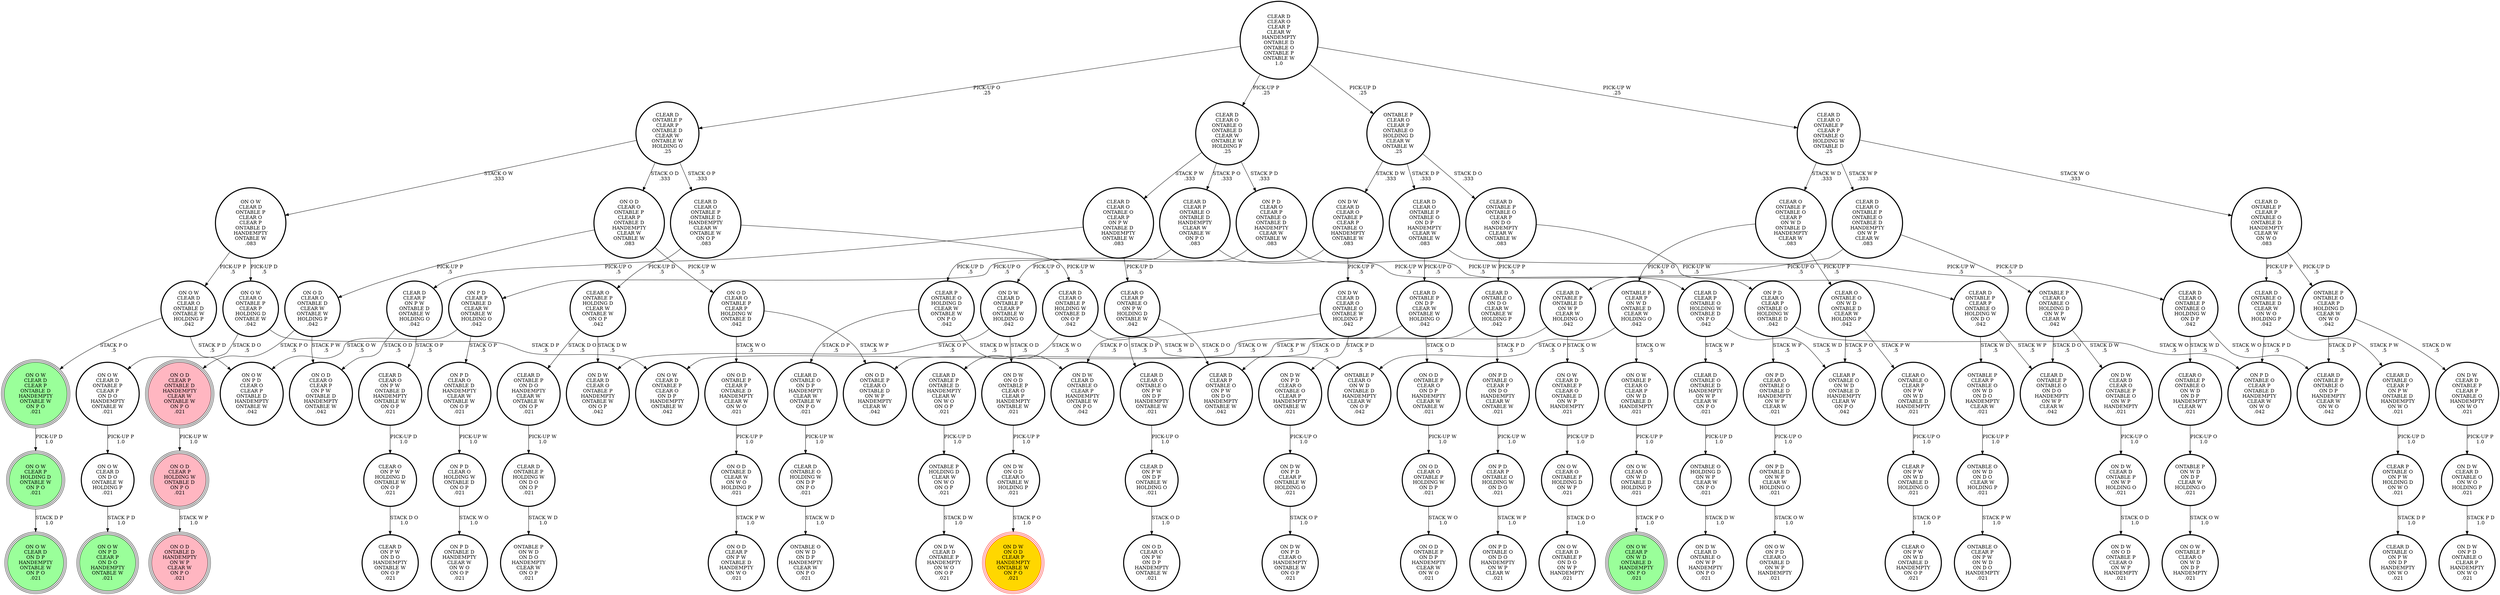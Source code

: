 digraph {
"CLEAR D\nCLEAR O\nONTABLE P\nHOLDING W\nONTABLE D\nON O P\n.042\n" -> "CLEAR D\nONTABLE P\nONTABLE D\nHANDEMPTY\nCLEAR W\nON W O\nON O P\n.021\n"[label="STACK W O\n.5\n"];
"CLEAR D\nCLEAR O\nONTABLE P\nHOLDING W\nONTABLE D\nON O P\n.042\n" -> "ONTABLE P\nCLEAR O\nON W D\nONTABLE D\nHANDEMPTY\nCLEAR W\nON O P\n.042\n"[label="STACK W D\n.5\n"];
"ON P D\nCLEAR P\nONTABLE D\nCLEAR W\nONTABLE W\nHOLDING O\n.042\n" -> "ON O W\nON P D\nCLEAR O\nCLEAR P\nONTABLE D\nHANDEMPTY\nONTABLE W\n.042\n"[label="STACK O W\n.5\n"];
"ON P D\nCLEAR P\nONTABLE D\nCLEAR W\nONTABLE W\nHOLDING O\n.042\n" -> "ON P D\nCLEAR O\nONTABLE D\nHANDEMPTY\nCLEAR W\nONTABLE W\nON O P\n.021\n"[label="STACK O P\n.5\n"];
"ON O W\nCLEAR P\nHOLDING D\nONTABLE W\nON P O\n.021\n" -> "ON O W\nCLEAR D\nON D P\nHANDEMPTY\nONTABLE W\nON P O\n.021\n"[label="STACK D P\n1.0\n"];
"CLEAR P\nONTABLE O\nON P W\nHOLDING D\nON W O\n.021\n" -> "CLEAR D\nONTABLE O\nON P W\nON D P\nHANDEMPTY\nON W O\n.021\n"[label="STACK D P\n1.0\n"];
"CLEAR D\nCLEAR O\nONTABLE O\nCLEAR P\nON P W\nONTABLE D\nHANDEMPTY\nONTABLE W\n.083\n" -> "CLEAR O\nCLEAR P\nONTABLE O\nON P W\nHOLDING D\nONTABLE W\n.042\n"[label="PICK-UP D\n.5\n"];
"CLEAR D\nCLEAR O\nONTABLE O\nCLEAR P\nON P W\nONTABLE D\nHANDEMPTY\nONTABLE W\n.083\n" -> "CLEAR D\nCLEAR P\nON P W\nONTABLE D\nONTABLE W\nHOLDING O\n.042\n"[label="PICK-UP O\n.5\n"];
"ON D W\nCLEAR D\nONTABLE P\nCLEAR P\nONTABLE O\nHANDEMPTY\nON W O\n.021\n" -> "ON D W\nCLEAR D\nONTABLE O\nON W O\nHOLDING P\n.021\n"[label="PICK-UP P\n1.0\n"];
"ON P D\nONTABLE D\nON W P\nCLEAR W\nHOLDING O\n.021\n" -> "ON O W\nON P D\nCLEAR O\nONTABLE D\nON W P\nHANDEMPTY\n.021\n"[label="STACK O W\n1.0\n"];
"CLEAR P\nON P W\nON W D\nONTABLE D\nHOLDING O\n.021\n" -> "CLEAR O\nON P W\nON W D\nONTABLE D\nHANDEMPTY\nON O P\n.021\n"[label="STACK O P\n1.0\n"];
"CLEAR O\nON P W\nHOLDING D\nONTABLE W\nON O P\n.021\n" -> "CLEAR D\nON P W\nON D O\nHANDEMPTY\nONTABLE W\nON O P\n.021\n"[label="STACK D O\n1.0\n"];
"ON P D\nCLEAR O\nCLEAR P\nONTABLE O\nONTABLE D\nHANDEMPTY\nCLEAR W\nONTABLE W\n.083\n" -> "ON P D\nCLEAR O\nCLEAR P\nONTABLE O\nHOLDING W\nONTABLE D\n.042\n"[label="PICK-UP W\n.5\n"];
"ON P D\nCLEAR O\nCLEAR P\nONTABLE O\nONTABLE D\nHANDEMPTY\nCLEAR W\nONTABLE W\n.083\n" -> "ON P D\nCLEAR P\nONTABLE D\nCLEAR W\nONTABLE W\nHOLDING O\n.042\n"[label="PICK-UP O\n.5\n"];
"CLEAR D\nONTABLE P\nONTABLE O\nCLEAR P\nON D O\nHANDEMPTY\nCLEAR W\nONTABLE W\n.083\n" -> "CLEAR D\nONTABLE P\nCLEAR P\nONTABLE O\nHOLDING W\nON D O\n.042\n"[label="PICK-UP W\n.5\n"];
"CLEAR D\nONTABLE P\nONTABLE O\nCLEAR P\nON D O\nHANDEMPTY\nCLEAR W\nONTABLE W\n.083\n" -> "CLEAR D\nONTABLE O\nON D O\nCLEAR W\nONTABLE W\nHOLDING P\n.042\n"[label="PICK-UP P\n.5\n"];
"ON P D\nCLEAR O\nONTABLE O\nONTABLE D\nHANDEMPTY\nON W P\nCLEAR W\n.021\n" -> "ON P D\nONTABLE D\nON W P\nCLEAR W\nHOLDING O\n.021\n"[label="PICK-UP O\n1.0\n"];
"CLEAR D\nONTABLE P\nONTABLE D\nON W P\nCLEAR W\nHOLDING O\n.042\n" -> "ON O D\nONTABLE P\nCLEAR O\nONTABLE D\nON W P\nHANDEMPTY\nCLEAR W\n.042\n"[label="STACK O D\n.5\n"];
"CLEAR D\nONTABLE P\nONTABLE D\nON W P\nCLEAR W\nHOLDING O\n.042\n" -> "ON O W\nCLEAR D\nONTABLE P\nCLEAR O\nONTABLE D\nON W P\nHANDEMPTY\n.021\n"[label="STACK O W\n.5\n"];
"ONTABLE P\nON W D\nON D P\nCLEAR W\nHOLDING O\n.021\n" -> "ON O W\nONTABLE P\nCLEAR O\nON W D\nON D P\nHANDEMPTY\n.021\n"[label="STACK O W\n1.0\n"];
"CLEAR D\nONTABLE P\nON D P\nCLEAR W\nONTABLE W\nHOLDING O\n.042\n" -> "ON O W\nCLEAR D\nONTABLE P\nCLEAR O\nON D P\nHANDEMPTY\nONTABLE W\n.042\n"[label="STACK O W\n.5\n"];
"CLEAR D\nONTABLE P\nON D P\nCLEAR W\nONTABLE W\nHOLDING O\n.042\n" -> "ON O D\nONTABLE P\nCLEAR O\nON D P\nHANDEMPTY\nCLEAR W\nONTABLE W\n.021\n"[label="STACK O D\n.5\n"];
"CLEAR D\nONTABLE P\nCLEAR P\nONTABLE D\nCLEAR W\nONTABLE W\nHOLDING O\n.25\n" -> "ON O D\nCLEAR O\nONTABLE P\nCLEAR P\nONTABLE D\nHANDEMPTY\nCLEAR W\nONTABLE W\n.083\n"[label="STACK O D\n.333\n"];
"CLEAR D\nONTABLE P\nCLEAR P\nONTABLE D\nCLEAR W\nONTABLE W\nHOLDING O\n.25\n" -> "CLEAR D\nCLEAR O\nONTABLE P\nONTABLE D\nHANDEMPTY\nCLEAR W\nONTABLE W\nON O P\n.083\n"[label="STACK O P\n.333\n"];
"CLEAR D\nONTABLE P\nCLEAR P\nONTABLE D\nCLEAR W\nONTABLE W\nHOLDING O\n.25\n" -> "ON O W\nCLEAR D\nONTABLE P\nCLEAR O\nCLEAR P\nONTABLE D\nHANDEMPTY\nONTABLE W\n.083\n"[label="STACK O W\n.333\n"];
"ON D W\nON O D\nCLEAR O\nONTABLE W\nHOLDING P\n.021\n" -> "ON D W\nON O D\nCLEAR P\nHANDEMPTY\nONTABLE W\nON P O\n.021\n"[label="STACK P O\n1.0\n"];
"ON P D\nONTABLE O\nCLEAR P\nON D O\nHANDEMPTY\nCLEAR W\nONTABLE W\n.021\n" -> "ON P D\nCLEAR P\nONTABLE O\nHOLDING W\nON D O\n.021\n"[label="PICK-UP W\n1.0\n"];
"CLEAR D\nONTABLE O\nONTABLE D\nCLEAR W\nON W O\nHOLDING P\n.042\n" -> "ON P D\nONTABLE O\nCLEAR P\nONTABLE D\nHANDEMPTY\nCLEAR W\nON W O\n.042\n"[label="STACK P D\n.5\n"];
"CLEAR D\nONTABLE O\nONTABLE D\nCLEAR W\nON W O\nHOLDING P\n.042\n" -> "CLEAR D\nONTABLE O\nCLEAR P\nON P W\nONTABLE D\nHANDEMPTY\nON W O\n.021\n"[label="STACK P W\n.5\n"];
"CLEAR D\nONTABLE P\nON D O\nHANDEMPTY\nCLEAR W\nONTABLE W\nON O P\n.021\n" -> "CLEAR D\nONTABLE P\nHOLDING W\nON D O\nON O P\n.021\n"[label="PICK-UP W\n1.0\n"];
"CLEAR D\nONTABLE O\nHOLDING W\nON D P\nON P O\n.021\n" -> "ONTABLE O\nON W D\nON D P\nHANDEMPTY\nCLEAR W\nON P O\n.021\n"[label="STACK W D\n1.0\n"];
"ON O D\nCLEAR O\nONTABLE P\nCLEAR P\nONTABLE D\nHANDEMPTY\nCLEAR W\nONTABLE W\n.083\n" -> "ON O D\nCLEAR O\nONTABLE P\nCLEAR P\nHOLDING W\nONTABLE D\n.042\n"[label="PICK-UP W\n.5\n"];
"ON O D\nCLEAR O\nONTABLE P\nCLEAR P\nONTABLE D\nHANDEMPTY\nCLEAR W\nONTABLE W\n.083\n" -> "ON O D\nCLEAR O\nONTABLE D\nCLEAR W\nONTABLE W\nHOLDING P\n.042\n"[label="PICK-UP P\n.5\n"];
"ON O D\nCLEAR O\nONTABLE P\nHOLDING W\nON D P\n.021\n" -> "ON O D\nONTABLE P\nON D P\nHANDEMPTY\nCLEAR W\nON W O\n.021\n"[label="STACK W O\n1.0\n"];
"CLEAR O\nONTABLE P\nHOLDING D\nCLEAR W\nONTABLE W\nON O P\n.042\n" -> "CLEAR D\nONTABLE P\nON D O\nHANDEMPTY\nCLEAR W\nONTABLE W\nON O P\n.021\n"[label="STACK D O\n.5\n"];
"CLEAR O\nONTABLE P\nHOLDING D\nCLEAR W\nONTABLE W\nON O P\n.042\n" -> "ON D W\nCLEAR D\nCLEAR O\nONTABLE P\nHANDEMPTY\nONTABLE W\nON O P\n.042\n"[label="STACK D W\n.5\n"];
"CLEAR D\nONTABLE P\nCLEAR P\nONTABLE O\nONTABLE D\nHANDEMPTY\nCLEAR W\nON W O\n.083\n" -> "CLEAR D\nONTABLE O\nONTABLE D\nCLEAR W\nON W O\nHOLDING P\n.042\n"[label="PICK-UP P\n.5\n"];
"CLEAR D\nONTABLE P\nCLEAR P\nONTABLE O\nONTABLE D\nHANDEMPTY\nCLEAR W\nON W O\n.083\n" -> "ONTABLE P\nONTABLE O\nCLEAR P\nHOLDING D\nCLEAR W\nON W O\n.042\n"[label="PICK-UP D\n.5\n"];
"CLEAR D\nCLEAR O\nONTABLE P\nONTABLE O\nONTABLE D\nHANDEMPTY\nON W P\nCLEAR W\n.083\n" -> "CLEAR D\nONTABLE P\nONTABLE D\nON W P\nCLEAR W\nHOLDING O\n.042\n"[label="PICK-UP O\n.5\n"];
"CLEAR D\nCLEAR O\nONTABLE P\nONTABLE O\nONTABLE D\nHANDEMPTY\nON W P\nCLEAR W\n.083\n" -> "ONTABLE P\nCLEAR O\nONTABLE O\nHOLDING D\nON W P\nCLEAR W\n.042\n"[label="PICK-UP D\n.5\n"];
"CLEAR D\nCLEAR O\nONTABLE O\nONTABLE D\nCLEAR W\nONTABLE W\nHOLDING P\n.25\n" -> "CLEAR D\nCLEAR P\nONTABLE O\nONTABLE D\nHANDEMPTY\nCLEAR W\nONTABLE W\nON P O\n.083\n"[label="STACK P O\n.333\n"];
"CLEAR D\nCLEAR O\nONTABLE O\nONTABLE D\nCLEAR W\nONTABLE W\nHOLDING P\n.25\n" -> "CLEAR D\nCLEAR O\nONTABLE O\nCLEAR P\nON P W\nONTABLE D\nHANDEMPTY\nONTABLE W\n.083\n"[label="STACK P W\n.333\n"];
"CLEAR D\nCLEAR O\nONTABLE O\nONTABLE D\nCLEAR W\nONTABLE W\nHOLDING P\n.25\n" -> "ON P D\nCLEAR O\nCLEAR P\nONTABLE O\nONTABLE D\nHANDEMPTY\nCLEAR W\nONTABLE W\n.083\n"[label="STACK P D\n.333\n"];
"CLEAR D\nONTABLE P\nCLEAR P\nONTABLE O\nHOLDING W\nON D O\n.042\n" -> "ONTABLE P\nCLEAR P\nONTABLE O\nON W D\nON D O\nHANDEMPTY\nCLEAR W\n.021\n"[label="STACK W D\n.5\n"];
"CLEAR D\nONTABLE P\nCLEAR P\nONTABLE O\nHOLDING W\nON D O\n.042\n" -> "CLEAR D\nONTABLE P\nONTABLE O\nON D O\nHANDEMPTY\nON W P\nCLEAR W\n.042\n"[label="STACK W P\n.5\n"];
"ON D W\nCLEAR D\nCLEAR O\nONTABLE P\nONTABLE O\nON W P\nHANDEMPTY\n.021\n" -> "ON D W\nCLEAR D\nONTABLE P\nON W P\nHOLDING O\n.021\n"[label="PICK-UP O\n1.0\n"];
"ON P D\nCLEAR P\nONTABLE O\nHOLDING W\nON D O\n.021\n" -> "ON P D\nONTABLE O\nON D O\nHANDEMPTY\nON W P\nCLEAR W\n.021\n"[label="STACK W P\n1.0\n"];
"ON D W\nCLEAR D\nONTABLE P\nCLEAR P\nONTABLE W\nHOLDING O\n.042\n" -> "ON D W\nON O D\nONTABLE P\nCLEAR O\nCLEAR P\nHANDEMPTY\nONTABLE W\n.021\n"[label="STACK O D\n.5\n"];
"ON D W\nCLEAR D\nONTABLE P\nCLEAR P\nONTABLE W\nHOLDING O\n.042\n" -> "ON D W\nCLEAR D\nCLEAR O\nONTABLE P\nHANDEMPTY\nONTABLE W\nON O P\n.042\n"[label="STACK O P\n.5\n"];
"ON O D\nONTABLE P\nCLEAR O\nON D P\nHANDEMPTY\nCLEAR W\nONTABLE W\n.021\n" -> "ON O D\nCLEAR O\nONTABLE P\nHOLDING W\nON D P\n.021\n"[label="PICK-UP W\n1.0\n"];
"ONTABLE P\nHOLDING D\nCLEAR W\nON W O\nON O P\n.021\n" -> "ON D W\nCLEAR D\nONTABLE P\nHANDEMPTY\nON W O\nON O P\n.021\n"[label="STACK D W\n1.0\n"];
"ON D W\nCLEAR D\nCLEAR O\nONTABLE P\nCLEAR P\nONTABLE O\nHANDEMPTY\nONTABLE W\n.083\n" -> "ON D W\nCLEAR D\nONTABLE P\nCLEAR P\nONTABLE W\nHOLDING O\n.042\n"[label="PICK-UP O\n.5\n"];
"ON D W\nCLEAR D\nCLEAR O\nONTABLE P\nCLEAR P\nONTABLE O\nHANDEMPTY\nONTABLE W\n.083\n" -> "ON D W\nCLEAR D\nCLEAR O\nONTABLE O\nONTABLE W\nHOLDING P\n.042\n"[label="PICK-UP P\n.5\n"];
"CLEAR D\nONTABLE O\nCLEAR P\nON P W\nONTABLE D\nHANDEMPTY\nON W O\n.021\n" -> "CLEAR P\nONTABLE O\nON P W\nHOLDING D\nON W O\n.021\n"[label="PICK-UP D\n1.0\n"];
"ON O D\nONTABLE D\nCLEAR W\nON W O\nHOLDING P\n.021\n" -> "ON O D\nCLEAR P\nON P W\nONTABLE D\nHANDEMPTY\nON W O\n.021\n"[label="STACK P W\n1.0\n"];
"ON O W\nCLEAR O\nONTABLE P\nHOLDING D\nON W P\n.021\n" -> "ON O W\nCLEAR D\nONTABLE P\nON D O\nON W P\nHANDEMPTY\n.021\n"[label="STACK D O\n1.0\n"];
"CLEAR D\nONTABLE O\nON D O\nCLEAR W\nONTABLE W\nHOLDING P\n.042\n" -> "ON P D\nONTABLE O\nCLEAR P\nON D O\nHANDEMPTY\nCLEAR W\nONTABLE W\n.021\n"[label="STACK P D\n.5\n"];
"CLEAR D\nONTABLE O\nON D O\nCLEAR W\nONTABLE W\nHOLDING P\n.042\n" -> "CLEAR D\nCLEAR P\nONTABLE O\nON P W\nON D O\nHANDEMPTY\nONTABLE W\n.042\n"[label="STACK P W\n.5\n"];
"ON O D\nCLEAR O\nONTABLE P\nCLEAR P\nHOLDING W\nONTABLE D\n.042\n" -> "ON O D\nONTABLE P\nCLEAR O\nONTABLE D\nON W P\nHANDEMPTY\nCLEAR W\n.042\n"[label="STACK W P\n.5\n"];
"ON O D\nCLEAR O\nONTABLE P\nCLEAR P\nHOLDING W\nONTABLE D\n.042\n" -> "ON O D\nONTABLE P\nCLEAR P\nONTABLE D\nHANDEMPTY\nCLEAR W\nON W O\n.021\n"[label="STACK W O\n.5\n"];
"CLEAR P\nONTABLE O\nHOLDING D\nCLEAR W\nONTABLE W\nON P O\n.042\n" -> "CLEAR D\nONTABLE O\nON D P\nHANDEMPTY\nCLEAR W\nONTABLE W\nON P O\n.021\n"[label="STACK D P\n.5\n"];
"CLEAR P\nONTABLE O\nHOLDING D\nCLEAR W\nONTABLE W\nON P O\n.042\n" -> "ON D W\nCLEAR D\nONTABLE O\nCLEAR P\nHANDEMPTY\nONTABLE W\nON P O\n.042\n"[label="STACK D W\n.5\n"];
"ON D W\nON P D\nCLEAR O\nONTABLE O\nCLEAR P\nHANDEMPTY\nONTABLE W\n.021\n" -> "ON D W\nON P D\nCLEAR P\nONTABLE W\nHOLDING O\n.021\n"[label="PICK-UP O\n1.0\n"];
"ON O W\nCLEAR D\nONTABLE P\nCLEAR O\nONTABLE D\nON W P\nHANDEMPTY\n.021\n" -> "ON O W\nCLEAR O\nONTABLE P\nHOLDING D\nON W P\n.021\n"[label="PICK-UP D\n1.0\n"];
"ON O D\nONTABLE P\nCLEAR P\nONTABLE D\nHANDEMPTY\nCLEAR W\nON W O\n.021\n" -> "ON O D\nONTABLE D\nCLEAR W\nON W O\nHOLDING P\n.021\n"[label="PICK-UP P\n1.0\n"];
"ONTABLE P\nCLEAR O\nCLEAR P\nONTABLE O\nHOLDING D\nCLEAR W\nONTABLE W\n.25\n" -> "ON D W\nCLEAR D\nCLEAR O\nONTABLE P\nCLEAR P\nONTABLE O\nHANDEMPTY\nONTABLE W\n.083\n"[label="STACK D W\n.333\n"];
"ONTABLE P\nCLEAR O\nCLEAR P\nONTABLE O\nHOLDING D\nCLEAR W\nONTABLE W\n.25\n" -> "CLEAR D\nONTABLE P\nONTABLE O\nCLEAR P\nON D O\nHANDEMPTY\nCLEAR W\nONTABLE W\n.083\n"[label="STACK D O\n.333\n"];
"ONTABLE P\nCLEAR O\nCLEAR P\nONTABLE O\nHOLDING D\nCLEAR W\nONTABLE W\n.25\n" -> "CLEAR D\nCLEAR O\nONTABLE P\nONTABLE O\nON D P\nHANDEMPTY\nCLEAR W\nONTABLE W\n.083\n"[label="STACK D P\n.333\n"];
"ON O W\nCLEAR D\nCLEAR P\nONTABLE D\nHANDEMPTY\nONTABLE W\nON P O\n.021\n" -> "ON O W\nCLEAR P\nHOLDING D\nONTABLE W\nON P O\n.021\n"[label="PICK-UP D\n1.0\n"];
"ONTABLE P\nONTABLE O\nCLEAR P\nHOLDING D\nCLEAR W\nON W O\n.042\n" -> "CLEAR D\nONTABLE P\nONTABLE O\nON D P\nHANDEMPTY\nCLEAR W\nON W O\n.042\n"[label="STACK D P\n.5\n"];
"ONTABLE P\nONTABLE O\nCLEAR P\nHOLDING D\nCLEAR W\nON W O\n.042\n" -> "ON D W\nCLEAR D\nONTABLE P\nCLEAR P\nONTABLE O\nHANDEMPTY\nON W O\n.021\n"[label="STACK D W\n.5\n"];
"ON O W\nCLEAR D\nON D O\nONTABLE W\nHOLDING P\n.021\n" -> "ON O W\nON P D\nCLEAR P\nON D O\nHANDEMPTY\nONTABLE W\n.021\n"[label="STACK P D\n1.0\n"];
"CLEAR D\nON P W\nON D P\nONTABLE W\nHOLDING O\n.021\n" -> "ON O D\nCLEAR O\nON P W\nON D P\nHANDEMPTY\nONTABLE W\n.021\n"[label="STACK O D\n1.0\n"];
"ON O W\nCLEAR O\nONTABLE P\nCLEAR P\nHOLDING D\nONTABLE W\n.042\n" -> "ON O W\nCLEAR D\nONTABLE P\nCLEAR O\nON D P\nHANDEMPTY\nONTABLE W\n.042\n"[label="STACK D P\n.5\n"];
"ON O W\nCLEAR O\nONTABLE P\nCLEAR P\nHOLDING D\nONTABLE W\n.042\n" -> "ON O W\nCLEAR D\nONTABLE P\nCLEAR P\nON D O\nHANDEMPTY\nONTABLE W\n.021\n"[label="STACK D O\n.5\n"];
"CLEAR O\nONTABLE P\nONTABLE O\nCLEAR P\nON W D\nONTABLE D\nHANDEMPTY\nCLEAR W\n.083\n" -> "ONTABLE P\nCLEAR P\nON W D\nONTABLE D\nCLEAR W\nHOLDING O\n.042\n"[label="PICK-UP O\n.5\n"];
"CLEAR O\nONTABLE P\nONTABLE O\nCLEAR P\nON W D\nONTABLE D\nHANDEMPTY\nCLEAR W\n.083\n" -> "CLEAR O\nONTABLE O\nON W D\nONTABLE D\nCLEAR W\nHOLDING P\n.042\n"[label="PICK-UP P\n.5\n"];
"ON D W\nON P D\nCLEAR P\nONTABLE W\nHOLDING O\n.021\n" -> "ON D W\nON P D\nCLEAR O\nHANDEMPTY\nONTABLE W\nON O P\n.021\n"[label="STACK O P\n1.0\n"];
"ON O W\nONTABLE P\nCLEAR O\nCLEAR P\nON W D\nONTABLE D\nHANDEMPTY\n.021\n" -> "ON O W\nCLEAR O\nON W D\nONTABLE D\nHOLDING P\n.021\n"[label="PICK-UP P\n1.0\n"];
"ON D W\nON O D\nONTABLE P\nCLEAR O\nCLEAR P\nHANDEMPTY\nONTABLE W\n.021\n" -> "ON D W\nON O D\nCLEAR O\nONTABLE W\nHOLDING P\n.021\n"[label="PICK-UP P\n1.0\n"];
"CLEAR D\nCLEAR O\nONTABLE P\nCLEAR P\nONTABLE O\nHOLDING W\nONTABLE D\n.25\n" -> "CLEAR D\nONTABLE P\nCLEAR P\nONTABLE O\nONTABLE D\nHANDEMPTY\nCLEAR W\nON W O\n.083\n"[label="STACK W O\n.333\n"];
"CLEAR D\nCLEAR O\nONTABLE P\nCLEAR P\nONTABLE O\nHOLDING W\nONTABLE D\n.25\n" -> "CLEAR O\nONTABLE P\nONTABLE O\nCLEAR P\nON W D\nONTABLE D\nHANDEMPTY\nCLEAR W\n.083\n"[label="STACK W D\n.333\n"];
"CLEAR D\nCLEAR O\nONTABLE P\nCLEAR P\nONTABLE O\nHOLDING W\nONTABLE D\n.25\n" -> "CLEAR D\nCLEAR O\nONTABLE P\nONTABLE O\nONTABLE D\nHANDEMPTY\nON W P\nCLEAR W\n.083\n"[label="STACK W P\n.333\n"];
"ON O D\nCLEAR O\nONTABLE D\nCLEAR W\nONTABLE W\nHOLDING P\n.042\n" -> "ON O D\nCLEAR P\nONTABLE D\nHANDEMPTY\nCLEAR W\nONTABLE W\nON P O\n.021\n"[label="STACK P O\n.5\n"];
"ON O D\nCLEAR O\nONTABLE D\nCLEAR W\nONTABLE W\nHOLDING P\n.042\n" -> "ON O D\nCLEAR O\nCLEAR P\nON P W\nONTABLE D\nHANDEMPTY\nONTABLE W\n.042\n"[label="STACK P W\n.5\n"];
"ONTABLE P\nCLEAR O\nONTABLE O\nHOLDING D\nON W P\nCLEAR W\n.042\n" -> "CLEAR D\nONTABLE P\nONTABLE O\nON D O\nHANDEMPTY\nON W P\nCLEAR W\n.042\n"[label="STACK D O\n.5\n"];
"ONTABLE P\nCLEAR O\nONTABLE O\nHOLDING D\nON W P\nCLEAR W\n.042\n" -> "ON D W\nCLEAR D\nCLEAR O\nONTABLE P\nONTABLE O\nON W P\nHANDEMPTY\n.021\n"[label="STACK D W\n.5\n"];
"ON O W\nCLEAR O\nON W D\nONTABLE D\nHOLDING P\n.021\n" -> "ON O W\nCLEAR P\nON W D\nONTABLE D\nHANDEMPTY\nON P O\n.021\n"[label="STACK P O\n1.0\n"];
"CLEAR O\nCLEAR P\nONTABLE O\nON P W\nHOLDING D\nONTABLE W\n.042\n" -> "CLEAR D\nCLEAR O\nONTABLE O\nON P W\nON D P\nHANDEMPTY\nONTABLE W\n.021\n"[label="STACK D P\n.5\n"];
"CLEAR O\nCLEAR P\nONTABLE O\nON P W\nHOLDING D\nONTABLE W\n.042\n" -> "CLEAR D\nCLEAR P\nONTABLE O\nON P W\nON D O\nHANDEMPTY\nONTABLE W\n.042\n"[label="STACK D O\n.5\n"];
"ON P D\nCLEAR O\nCLEAR P\nONTABLE O\nHOLDING W\nONTABLE D\n.042\n" -> "ON P D\nCLEAR O\nONTABLE O\nONTABLE D\nHANDEMPTY\nON W P\nCLEAR W\n.021\n"[label="STACK W P\n.5\n"];
"ON P D\nCLEAR O\nCLEAR P\nONTABLE O\nHOLDING W\nONTABLE D\n.042\n" -> "ON P D\nONTABLE O\nCLEAR P\nONTABLE D\nHANDEMPTY\nCLEAR W\nON W O\n.042\n"[label="STACK W O\n.5\n"];
"CLEAR D\nONTABLE P\nONTABLE D\nHANDEMPTY\nCLEAR W\nON W O\nON O P\n.021\n" -> "ONTABLE P\nHOLDING D\nCLEAR W\nON W O\nON O P\n.021\n"[label="PICK-UP D\n1.0\n"];
"CLEAR D\nCLEAR O\nCLEAR P\nCLEAR W\nHANDEMPTY\nONTABLE D\nONTABLE O\nONTABLE P\nONTABLE W\n1.0\n" -> "CLEAR D\nCLEAR O\nONTABLE P\nCLEAR P\nONTABLE O\nHOLDING W\nONTABLE D\n.25\n"[label="PICK-UP W\n.25\n"];
"CLEAR D\nCLEAR O\nCLEAR P\nCLEAR W\nHANDEMPTY\nONTABLE D\nONTABLE O\nONTABLE P\nONTABLE W\n1.0\n" -> "CLEAR D\nONTABLE P\nCLEAR P\nONTABLE D\nCLEAR W\nONTABLE W\nHOLDING O\n.25\n"[label="PICK-UP O\n.25\n"];
"CLEAR D\nCLEAR O\nCLEAR P\nCLEAR W\nHANDEMPTY\nONTABLE D\nONTABLE O\nONTABLE P\nONTABLE W\n1.0\n" -> "CLEAR D\nCLEAR O\nONTABLE O\nONTABLE D\nCLEAR W\nONTABLE W\nHOLDING P\n.25\n"[label="PICK-UP P\n.25\n"];
"CLEAR D\nCLEAR O\nCLEAR P\nCLEAR W\nHANDEMPTY\nONTABLE D\nONTABLE O\nONTABLE P\nONTABLE W\n1.0\n" -> "ONTABLE P\nCLEAR O\nCLEAR P\nONTABLE O\nHOLDING D\nCLEAR W\nONTABLE W\n.25\n"[label="PICK-UP D\n.25\n"];
"CLEAR D\nCLEAR O\nONTABLE P\nONTABLE D\nHANDEMPTY\nCLEAR W\nONTABLE W\nON O P\n.083\n" -> "CLEAR D\nCLEAR O\nONTABLE P\nHOLDING W\nONTABLE D\nON O P\n.042\n"[label="PICK-UP W\n.5\n"];
"CLEAR D\nCLEAR O\nONTABLE P\nONTABLE D\nHANDEMPTY\nCLEAR W\nONTABLE W\nON O P\n.083\n" -> "CLEAR O\nONTABLE P\nHOLDING D\nCLEAR W\nONTABLE W\nON O P\n.042\n"[label="PICK-UP D\n.5\n"];
"ONTABLE P\nCLEAR P\nON W D\nONTABLE D\nCLEAR W\nHOLDING O\n.042\n" -> "ON O W\nONTABLE P\nCLEAR O\nCLEAR P\nON W D\nONTABLE D\nHANDEMPTY\n.021\n"[label="STACK O W\n.5\n"];
"ONTABLE P\nCLEAR P\nON W D\nONTABLE D\nCLEAR W\nHOLDING O\n.042\n" -> "ONTABLE P\nCLEAR O\nON W D\nONTABLE D\nHANDEMPTY\nCLEAR W\nON O P\n.042\n"[label="STACK O P\n.5\n"];
"ON P D\nCLEAR O\nHOLDING W\nONTABLE D\nON O P\n.021\n" -> "ON P D\nONTABLE D\nHANDEMPTY\nCLEAR W\nON W O\nON O P\n.021\n"[label="STACK W O\n1.0\n"];
"ONTABLE O\nON W D\nON D O\nCLEAR W\nHOLDING P\n.021\n" -> "ONTABLE O\nCLEAR P\nON P W\nON W D\nON D O\nHANDEMPTY\n.021\n"[label="STACK P W\n1.0\n"];
"CLEAR D\nCLEAR O\nONTABLE O\nON P W\nON D P\nHANDEMPTY\nONTABLE W\n.021\n" -> "CLEAR D\nON P W\nON D P\nONTABLE W\nHOLDING O\n.021\n"[label="PICK-UP O\n1.0\n"];
"ON O W\nCLEAR D\nONTABLE P\nCLEAR P\nON D O\nHANDEMPTY\nONTABLE W\n.021\n" -> "ON O W\nCLEAR D\nON D O\nONTABLE W\nHOLDING P\n.021\n"[label="PICK-UP P\n1.0\n"];
"CLEAR O\nONTABLE P\nONTABLE O\nON W D\nON D P\nHANDEMPTY\nCLEAR W\n.021\n" -> "ONTABLE P\nON W D\nON D P\nCLEAR W\nHOLDING O\n.021\n"[label="PICK-UP O\n1.0\n"];
"CLEAR O\nONTABLE O\nCLEAR P\nON P W\nON W D\nONTABLE D\nHANDEMPTY\n.021\n" -> "CLEAR P\nON P W\nON W D\nONTABLE D\nHOLDING O\n.021\n"[label="PICK-UP O\n1.0\n"];
"ON O W\nCLEAR D\nONTABLE P\nCLEAR O\nCLEAR P\nONTABLE D\nHANDEMPTY\nONTABLE W\n.083\n" -> "ON O W\nCLEAR O\nONTABLE P\nCLEAR P\nHOLDING D\nONTABLE W\n.042\n"[label="PICK-UP D\n.5\n"];
"ON O W\nCLEAR D\nONTABLE P\nCLEAR O\nCLEAR P\nONTABLE D\nHANDEMPTY\nONTABLE W\n.083\n" -> "ON O W\nCLEAR D\nCLEAR O\nONTABLE D\nONTABLE W\nHOLDING P\n.042\n"[label="PICK-UP P\n.5\n"];
"ONTABLE O\nHOLDING D\nON W P\nCLEAR W\nON P O\n.021\n" -> "ON D W\nCLEAR D\nONTABLE O\nON W P\nHANDEMPTY\nON P O\n.021\n"[label="STACK D W\n1.0\n"];
"CLEAR D\nCLEAR P\nON P W\nONTABLE D\nONTABLE W\nHOLDING O\n.042\n" -> "ON O D\nCLEAR O\nCLEAR P\nON P W\nONTABLE D\nHANDEMPTY\nONTABLE W\n.042\n"[label="STACK O D\n.5\n"];
"CLEAR D\nCLEAR P\nON P W\nONTABLE D\nONTABLE W\nHOLDING O\n.042\n" -> "CLEAR D\nCLEAR O\nON P W\nONTABLE D\nHANDEMPTY\nONTABLE W\nON O P\n.021\n"[label="STACK O P\n.5\n"];
"CLEAR D\nCLEAR P\nONTABLE O\nONTABLE D\nHANDEMPTY\nCLEAR W\nONTABLE W\nON P O\n.083\n" -> "CLEAR P\nONTABLE O\nHOLDING D\nCLEAR W\nONTABLE W\nON P O\n.042\n"[label="PICK-UP D\n.5\n"];
"CLEAR D\nCLEAR P\nONTABLE O\nONTABLE D\nHANDEMPTY\nCLEAR W\nONTABLE W\nON P O\n.083\n" -> "CLEAR D\nCLEAR P\nONTABLE O\nHOLDING W\nONTABLE D\nON P O\n.042\n"[label="PICK-UP W\n.5\n"];
"ON O W\nCLEAR D\nCLEAR O\nONTABLE D\nONTABLE W\nHOLDING P\n.042\n" -> "ON O W\nON P D\nCLEAR O\nCLEAR P\nONTABLE D\nHANDEMPTY\nONTABLE W\n.042\n"[label="STACK P D\n.5\n"];
"ON O W\nCLEAR D\nCLEAR O\nONTABLE D\nONTABLE W\nHOLDING P\n.042\n" -> "ON O W\nCLEAR D\nCLEAR P\nONTABLE D\nHANDEMPTY\nONTABLE W\nON P O\n.021\n"[label="STACK P O\n.5\n"];
"CLEAR D\nONTABLE P\nHOLDING W\nON D O\nON O P\n.021\n" -> "ONTABLE P\nON W D\nON D O\nHANDEMPTY\nCLEAR W\nON O P\n.021\n"[label="STACK W D\n1.0\n"];
"CLEAR D\nCLEAR O\nONTABLE P\nONTABLE O\nHOLDING W\nON D P\n.042\n" -> "CLEAR D\nONTABLE P\nONTABLE O\nON D P\nHANDEMPTY\nCLEAR W\nON W O\n.042\n"[label="STACK W O\n.5\n"];
"CLEAR D\nCLEAR O\nONTABLE P\nONTABLE O\nHOLDING W\nON D P\n.042\n" -> "CLEAR O\nONTABLE P\nONTABLE O\nON W D\nON D P\nHANDEMPTY\nCLEAR W\n.021\n"[label="STACK W D\n.5\n"];
"ON D W\nCLEAR D\nCLEAR O\nONTABLE O\nONTABLE W\nHOLDING P\n.042\n" -> "ON D W\nON P D\nCLEAR O\nONTABLE O\nCLEAR P\nHANDEMPTY\nONTABLE W\n.021\n"[label="STACK P D\n.5\n"];
"ON D W\nCLEAR D\nCLEAR O\nONTABLE O\nONTABLE W\nHOLDING P\n.042\n" -> "ON D W\nCLEAR D\nONTABLE O\nCLEAR P\nHANDEMPTY\nONTABLE W\nON P O\n.042\n"[label="STACK P O\n.5\n"];
"CLEAR O\nONTABLE O\nON W D\nONTABLE D\nCLEAR W\nHOLDING P\n.042\n" -> "CLEAR O\nONTABLE O\nCLEAR P\nON P W\nON W D\nONTABLE D\nHANDEMPTY\n.021\n"[label="STACK P W\n.5\n"];
"CLEAR O\nONTABLE O\nON W D\nONTABLE D\nCLEAR W\nHOLDING P\n.042\n" -> "CLEAR P\nONTABLE O\nON W D\nONTABLE D\nHANDEMPTY\nCLEAR W\nON P O\n.042\n"[label="STACK P O\n.5\n"];
"ON D W\nCLEAR D\nONTABLE O\nON W O\nHOLDING P\n.021\n" -> "ON D W\nON P D\nONTABLE O\nCLEAR P\nHANDEMPTY\nON W O\n.021\n"[label="STACK P D\n1.0\n"];
"ON O D\nCLEAR P\nHOLDING W\nONTABLE D\nON P O\n.021\n" -> "ON O D\nONTABLE D\nHANDEMPTY\nON W P\nCLEAR W\nON P O\n.021\n"[label="STACK W P\n1.0\n"];
"ONTABLE P\nCLEAR P\nONTABLE O\nON W D\nON D O\nHANDEMPTY\nCLEAR W\n.021\n" -> "ONTABLE O\nON W D\nON D O\nCLEAR W\nHOLDING P\n.021\n"[label="PICK-UP P\n1.0\n"];
"ON D W\nCLEAR D\nONTABLE P\nON W P\nHOLDING O\n.021\n" -> "ON D W\nON O D\nONTABLE P\nCLEAR O\nON W P\nHANDEMPTY\n.021\n"[label="STACK O D\n1.0\n"];
"ON O D\nCLEAR P\nONTABLE D\nHANDEMPTY\nCLEAR W\nONTABLE W\nON P O\n.021\n" -> "ON O D\nCLEAR P\nHOLDING W\nONTABLE D\nON P O\n.021\n"[label="PICK-UP W\n1.0\n"];
"ON P D\nCLEAR O\nONTABLE D\nHANDEMPTY\nCLEAR W\nONTABLE W\nON O P\n.021\n" -> "ON P D\nCLEAR O\nHOLDING W\nONTABLE D\nON O P\n.021\n"[label="PICK-UP W\n1.0\n"];
"CLEAR D\nONTABLE O\nON D P\nHANDEMPTY\nCLEAR W\nONTABLE W\nON P O\n.021\n" -> "CLEAR D\nONTABLE O\nHOLDING W\nON D P\nON P O\n.021\n"[label="PICK-UP W\n1.0\n"];
"CLEAR D\nCLEAR O\nON P W\nONTABLE D\nHANDEMPTY\nONTABLE W\nON O P\n.021\n" -> "CLEAR O\nON P W\nHOLDING D\nONTABLE W\nON O P\n.021\n"[label="PICK-UP D\n1.0\n"];
"CLEAR D\nCLEAR O\nONTABLE P\nONTABLE O\nON D P\nHANDEMPTY\nCLEAR W\nONTABLE W\n.083\n" -> "CLEAR D\nCLEAR O\nONTABLE P\nONTABLE O\nHOLDING W\nON D P\n.042\n"[label="PICK-UP W\n.5\n"];
"CLEAR D\nCLEAR O\nONTABLE P\nONTABLE O\nON D P\nHANDEMPTY\nCLEAR W\nONTABLE W\n.083\n" -> "CLEAR D\nONTABLE P\nON D P\nCLEAR W\nONTABLE W\nHOLDING O\n.042\n"[label="PICK-UP O\n.5\n"];
"CLEAR D\nCLEAR P\nONTABLE O\nHOLDING W\nONTABLE D\nON P O\n.042\n" -> "CLEAR D\nONTABLE O\nONTABLE D\nHANDEMPTY\nON W P\nCLEAR W\nON P O\n.021\n"[label="STACK W P\n.5\n"];
"CLEAR D\nCLEAR P\nONTABLE O\nHOLDING W\nONTABLE D\nON P O\n.042\n" -> "CLEAR P\nONTABLE O\nON W D\nONTABLE D\nHANDEMPTY\nCLEAR W\nON P O\n.042\n"[label="STACK W D\n.5\n"];
"CLEAR D\nONTABLE O\nONTABLE D\nHANDEMPTY\nON W P\nCLEAR W\nON P O\n.021\n" -> "ONTABLE O\nHOLDING D\nON W P\nCLEAR W\nON P O\n.021\n"[label="PICK-UP D\n1.0\n"];
"CLEAR D\nONTABLE P\nONTABLE O\nON D O\nHANDEMPTY\nON W P\nCLEAR W\n.042\n" [shape=circle, penwidth=3];
"ON D W\nON P D\nONTABLE O\nCLEAR P\nHANDEMPTY\nON W O\n.021\n" [shape=circle, penwidth=3];
"ON O D\nONTABLE D\nHANDEMPTY\nON W P\nCLEAR W\nON P O\n.021\n" [shape=circle, style=filled, fillcolor=lightpink, peripheries=3];
"ON O W\nONTABLE P\nCLEAR O\nON W D\nON D P\nHANDEMPTY\n.021\n" [shape=circle, penwidth=3];
"ON O W\nCLEAR D\nON D P\nHANDEMPTY\nONTABLE W\nON P O\n.021\n" [shape=circle, style=filled, fillcolor=palegreen1, peripheries=3];
"ON D W\nCLEAR D\nCLEAR O\nONTABLE P\nHANDEMPTY\nONTABLE W\nON O P\n.042\n" [shape=circle, penwidth=3];
"ON O W\nCLEAR P\nON W D\nONTABLE D\nHANDEMPTY\nON P O\n.021\n" [shape=circle, style=filled, fillcolor=palegreen1, peripheries=3];
"ON O D\nCLEAR O\nON P W\nON D P\nHANDEMPTY\nONTABLE W\n.021\n" [shape=circle, penwidth=3];
"ON P D\nONTABLE O\nCLEAR P\nONTABLE D\nHANDEMPTY\nCLEAR W\nON W O\n.042\n" [shape=circle, penwidth=3];
"ONTABLE P\nON W D\nON D O\nHANDEMPTY\nCLEAR W\nON O P\n.021\n" [shape=circle, penwidth=3];
"ON O W\nCLEAR D\nONTABLE P\nCLEAR O\nON D P\nHANDEMPTY\nONTABLE W\n.042\n" [shape=circle, penwidth=3];
"ON D W\nCLEAR D\nONTABLE P\nHANDEMPTY\nON W O\nON O P\n.021\n" [shape=circle, penwidth=3];
"ON O W\nON P D\nCLEAR O\nCLEAR P\nONTABLE D\nHANDEMPTY\nONTABLE W\n.042\n" [shape=circle, penwidth=3];
"CLEAR D\nONTABLE P\nONTABLE O\nON D P\nHANDEMPTY\nCLEAR W\nON W O\n.042\n" [shape=circle, penwidth=3];
"ON D W\nCLEAR D\nONTABLE O\nCLEAR P\nHANDEMPTY\nONTABLE W\nON P O\n.042\n" [shape=circle, penwidth=3];
"ON O D\nCLEAR P\nON P W\nONTABLE D\nHANDEMPTY\nON W O\n.021\n" [shape=circle, penwidth=3];
"ON D W\nCLEAR D\nONTABLE O\nON W P\nHANDEMPTY\nON P O\n.021\n" [shape=circle, penwidth=3];
"ONTABLE O\nCLEAR P\nON P W\nON W D\nON D O\nHANDEMPTY\n.021\n" [shape=circle, penwidth=3];
"ONTABLE P\nCLEAR O\nON W D\nONTABLE D\nHANDEMPTY\nCLEAR W\nON O P\n.042\n" [shape=circle, penwidth=3];
"ON D W\nON O D\nONTABLE P\nCLEAR O\nON W P\nHANDEMPTY\n.021\n" [shape=circle, penwidth=3];
"ON D W\nON O D\nCLEAR P\nHANDEMPTY\nONTABLE W\nON P O\n.021\n" [shape=circle, style=filled color=red, fillcolor=gold, peripheries=3];
"CLEAR D\nCLEAR P\nONTABLE O\nON P W\nON D O\nHANDEMPTY\nONTABLE W\n.042\n" [shape=circle, penwidth=3];
"CLEAR D\nON P W\nON D O\nHANDEMPTY\nONTABLE W\nON O P\n.021\n" [shape=circle, penwidth=3];
"ON O D\nONTABLE P\nON D P\nHANDEMPTY\nCLEAR W\nON W O\n.021\n" [shape=circle, penwidth=3];
"ON O W\nCLEAR D\nONTABLE P\nON D O\nON W P\nHANDEMPTY\n.021\n" [shape=circle, penwidth=3];
"CLEAR O\nON P W\nON W D\nONTABLE D\nHANDEMPTY\nON O P\n.021\n" [shape=circle, penwidth=3];
"ON O W\nON P D\nCLEAR P\nON D O\nHANDEMPTY\nONTABLE W\n.021\n" [shape=circle, style=filled, fillcolor=palegreen1, peripheries=3];
"ONTABLE O\nON W D\nON D P\nHANDEMPTY\nCLEAR W\nON P O\n.021\n" [shape=circle, penwidth=3];
"ON O D\nCLEAR O\nCLEAR P\nON P W\nONTABLE D\nHANDEMPTY\nONTABLE W\n.042\n" [shape=circle, penwidth=3];
"CLEAR P\nONTABLE O\nON W D\nONTABLE D\nHANDEMPTY\nCLEAR W\nON P O\n.042\n" [shape=circle, penwidth=3];
"ON P D\nONTABLE O\nON D O\nHANDEMPTY\nON W P\nCLEAR W\n.021\n" [shape=circle, penwidth=3];
"ON D W\nON P D\nCLEAR O\nHANDEMPTY\nONTABLE W\nON O P\n.021\n" [shape=circle, penwidth=3];
"ON P D\nONTABLE D\nHANDEMPTY\nCLEAR W\nON W O\nON O P\n.021\n" [shape=circle, penwidth=3];
"CLEAR D\nONTABLE O\nON P W\nON D P\nHANDEMPTY\nON W O\n.021\n" [shape=circle, penwidth=3];
"ON O D\nONTABLE P\nCLEAR O\nONTABLE D\nON W P\nHANDEMPTY\nCLEAR W\n.042\n" [shape=circle, penwidth=3];
"ON O W\nON P D\nCLEAR O\nONTABLE D\nON W P\nHANDEMPTY\n.021\n" [shape=circle, penwidth=3];
"CLEAR D\nONTABLE P\nONTABLE O\nON D O\nHANDEMPTY\nON W P\nCLEAR W\n.042\n" [shape=circle, penwidth=3];
"CLEAR D\nONTABLE P\nCLEAR P\nONTABLE O\nHOLDING W\nON D O\n.042\n" [shape=circle, penwidth=3];
"ON O W\nCLEAR D\nONTABLE P\nCLEAR O\nONTABLE D\nON W P\nHANDEMPTY\n.021\n" [shape=circle, penwidth=3];
"ON D W\nCLEAR D\nCLEAR O\nONTABLE P\nONTABLE O\nON W P\nHANDEMPTY\n.021\n" [shape=circle, penwidth=3];
"ON O D\nCLEAR P\nONTABLE D\nHANDEMPTY\nCLEAR W\nONTABLE W\nON P O\n.021\n" [shape=circle, style=filled, fillcolor=lightpink, peripheries=3];
"ONTABLE P\nCLEAR P\nONTABLE O\nON W D\nON D O\nHANDEMPTY\nCLEAR W\n.021\n" [shape=circle, penwidth=3];
"ON D W\nON P D\nONTABLE O\nCLEAR P\nHANDEMPTY\nON W O\n.021\n" [shape=circle, penwidth=3];
"ON P D\nCLEAR O\nCLEAR P\nONTABLE O\nHOLDING W\nONTABLE D\n.042\n" [shape=circle, penwidth=3];
"ON P D\nONTABLE O\nCLEAR P\nON D O\nHANDEMPTY\nCLEAR W\nONTABLE W\n.021\n" [shape=circle, penwidth=3];
"ON O W\nCLEAR O\nON W D\nONTABLE D\nHOLDING P\n.021\n" [shape=circle, penwidth=3];
"ON P D\nCLEAR P\nONTABLE O\nHOLDING W\nON D O\n.021\n" [shape=circle, penwidth=3];
"CLEAR D\nCLEAR O\nONTABLE P\nONTABLE O\nONTABLE D\nHANDEMPTY\nON W P\nCLEAR W\n.083\n" [shape=circle, penwidth=3];
"ON O D\nONTABLE D\nHANDEMPTY\nON W P\nCLEAR W\nON P O\n.021\n" [shape=circle, style=filled, fillcolor=lightpink, peripheries=3];
"CLEAR D\nONTABLE O\nON D O\nCLEAR W\nONTABLE W\nHOLDING P\n.042\n" [shape=circle, penwidth=3];
"CLEAR O\nONTABLE P\nONTABLE O\nON W D\nON D P\nHANDEMPTY\nCLEAR W\n.021\n" [shape=circle, penwidth=3];
"CLEAR O\nONTABLE O\nON W D\nONTABLE D\nCLEAR W\nHOLDING P\n.042\n" [shape=circle, penwidth=3];
"CLEAR D\nONTABLE O\nHOLDING W\nON D P\nON P O\n.021\n" [shape=circle, penwidth=3];
"ON O W\nONTABLE P\nCLEAR O\nON W D\nON D P\nHANDEMPTY\n.021\n" [shape=circle, penwidth=3];
"ONTABLE P\nONTABLE O\nCLEAR P\nHOLDING D\nCLEAR W\nON W O\n.042\n" [shape=circle, penwidth=3];
"ON O W\nCLEAR D\nON D P\nHANDEMPTY\nONTABLE W\nON P O\n.021\n" [shape=circle, style=filled, fillcolor=palegreen1, peripheries=3];
"CLEAR P\nONTABLE O\nHOLDING D\nCLEAR W\nONTABLE W\nON P O\n.042\n" [shape=circle, penwidth=3];
"ON P D\nCLEAR O\nHOLDING W\nONTABLE D\nON O P\n.021\n" [shape=circle, penwidth=3];
"CLEAR D\nONTABLE P\nCLEAR P\nONTABLE O\nONTABLE D\nHANDEMPTY\nCLEAR W\nON W O\n.083\n" [shape=circle, penwidth=3];
"ON D W\nCLEAR D\nCLEAR O\nONTABLE P\nHANDEMPTY\nONTABLE W\nON O P\n.042\n" [shape=circle, penwidth=3];
"ON O W\nCLEAR P\nON W D\nONTABLE D\nHANDEMPTY\nON P O\n.021\n" [shape=circle, style=filled, fillcolor=palegreen1, peripheries=3];
"CLEAR O\nON P W\nHOLDING D\nONTABLE W\nON O P\n.021\n" [shape=circle, penwidth=3];
"CLEAR O\nCLEAR P\nONTABLE O\nON P W\nHOLDING D\nONTABLE W\n.042\n" [shape=circle, penwidth=3];
"CLEAR D\nCLEAR O\nCLEAR P\nCLEAR W\nHANDEMPTY\nONTABLE D\nONTABLE O\nONTABLE P\nONTABLE W\n1.0\n" [shape=circle, penwidth=3];
"ON D W\nON O D\nCLEAR O\nONTABLE W\nHOLDING P\n.021\n" [shape=circle, penwidth=3];
"ON O D\nONTABLE P\nCLEAR P\nONTABLE D\nHANDEMPTY\nCLEAR W\nON W O\n.021\n" [shape=circle, penwidth=3];
"ON O D\nCLEAR O\nON P W\nON D P\nHANDEMPTY\nONTABLE W\n.021\n" [shape=circle, penwidth=3];
"ON O W\nCLEAR O\nONTABLE P\nHOLDING D\nON W P\n.021\n" [shape=circle, penwidth=3];
"CLEAR D\nCLEAR O\nONTABLE P\nCLEAR P\nONTABLE O\nHOLDING W\nONTABLE D\n.25\n" [shape=circle, penwidth=3];
"CLEAR D\nCLEAR P\nONTABLE O\nHOLDING W\nONTABLE D\nON P O\n.042\n" [shape=circle, penwidth=3];
"ON P D\nONTABLE O\nCLEAR P\nONTABLE D\nHANDEMPTY\nCLEAR W\nON W O\n.042\n" [shape=circle, penwidth=3];
"ONTABLE P\nON W D\nON D O\nHANDEMPTY\nCLEAR W\nON O P\n.021\n" [shape=circle, penwidth=3];
"ON P D\nCLEAR O\nCLEAR P\nONTABLE O\nONTABLE D\nHANDEMPTY\nCLEAR W\nONTABLE W\n.083\n" [shape=circle, penwidth=3];
"CLEAR D\nONTABLE P\nONTABLE O\nCLEAR P\nON D O\nHANDEMPTY\nCLEAR W\nONTABLE W\n.083\n" [shape=circle, penwidth=3];
"ONTABLE P\nCLEAR O\nONTABLE O\nHOLDING D\nON W P\nCLEAR W\n.042\n" [shape=circle, penwidth=3];
"ON O W\nCLEAR D\nONTABLE P\nCLEAR O\nON D P\nHANDEMPTY\nONTABLE W\n.042\n" [shape=circle, penwidth=3];
"ON D W\nCLEAR D\nONTABLE P\nHANDEMPTY\nON W O\nON O P\n.021\n" [shape=circle, penwidth=3];
"CLEAR D\nCLEAR O\nONTABLE O\nONTABLE D\nCLEAR W\nONTABLE W\nHOLDING P\n.25\n" [shape=circle, penwidth=3];
"ON O D\nCLEAR P\nHOLDING W\nONTABLE D\nON P O\n.021\n" [shape=circle, style=filled, fillcolor=lightpink, peripheries=3];
"CLEAR D\nONTABLE P\nON D O\nHANDEMPTY\nCLEAR W\nONTABLE W\nON O P\n.021\n" [shape=circle, penwidth=3];
"CLEAR O\nONTABLE P\nONTABLE O\nCLEAR P\nON W D\nONTABLE D\nHANDEMPTY\nCLEAR W\n.083\n" [shape=circle, penwidth=3];
"ON O W\nON P D\nCLEAR O\nCLEAR P\nONTABLE D\nHANDEMPTY\nONTABLE W\n.042\n" [shape=circle, penwidth=3];
"CLEAR D\nONTABLE P\nONTABLE D\nON W P\nCLEAR W\nHOLDING O\n.042\n" [shape=circle, penwidth=3];
"CLEAR O\nONTABLE P\nHOLDING D\nCLEAR W\nONTABLE W\nON O P\n.042\n" [shape=circle, penwidth=3];
"CLEAR D\nONTABLE P\nONTABLE O\nON D P\nHANDEMPTY\nCLEAR W\nON W O\n.042\n" [shape=circle, penwidth=3];
"ONTABLE P\nON W D\nON D P\nCLEAR W\nHOLDING O\n.021\n" [shape=circle, penwidth=3];
"CLEAR D\nCLEAR P\nON P W\nONTABLE D\nONTABLE W\nHOLDING O\n.042\n" [shape=circle, penwidth=3];
"CLEAR D\nCLEAR O\nONTABLE P\nONTABLE O\nON D P\nHANDEMPTY\nCLEAR W\nONTABLE W\n.083\n" [shape=circle, penwidth=3];
"ON D W\nCLEAR D\nONTABLE O\nCLEAR P\nHANDEMPTY\nONTABLE W\nON P O\n.042\n" [shape=circle, penwidth=3];
"ONTABLE P\nHOLDING D\nCLEAR W\nON W O\nON O P\n.021\n" [shape=circle, penwidth=3];
"ON D W\nCLEAR D\nCLEAR O\nONTABLE O\nONTABLE W\nHOLDING P\n.042\n" [shape=circle, penwidth=3];
"ON O D\nCLEAR P\nON P W\nONTABLE D\nHANDEMPTY\nON W O\n.021\n" [shape=circle, penwidth=3];
"ON D W\nCLEAR D\nONTABLE O\nON W P\nHANDEMPTY\nON P O\n.021\n" [shape=circle, penwidth=3];
"ON D W\nON O D\nONTABLE P\nCLEAR O\nCLEAR P\nHANDEMPTY\nONTABLE W\n.021\n" [shape=circle, penwidth=3];
"ON D W\nON P D\nCLEAR P\nONTABLE W\nHOLDING O\n.021\n" [shape=circle, penwidth=3];
"CLEAR P\nONTABLE O\nON P W\nHOLDING D\nON W O\n.021\n" [shape=circle, penwidth=3];
"CLEAR D\nONTABLE O\nCLEAR P\nON P W\nONTABLE D\nHANDEMPTY\nON W O\n.021\n" [shape=circle, penwidth=3];
"ON D W\nCLEAR D\nONTABLE O\nON W O\nHOLDING P\n.021\n" [shape=circle, penwidth=3];
"CLEAR D\nONTABLE P\nON D P\nCLEAR W\nONTABLE W\nHOLDING O\n.042\n" [shape=circle, penwidth=3];
"ONTABLE O\nCLEAR P\nON P W\nON W D\nON D O\nHANDEMPTY\n.021\n" [shape=circle, penwidth=3];
"ONTABLE O\nHOLDING D\nON W P\nCLEAR W\nON P O\n.021\n" [shape=circle, penwidth=3];
"ONTABLE P\nCLEAR O\nON W D\nONTABLE D\nHANDEMPTY\nCLEAR W\nON O P\n.042\n" [shape=circle, penwidth=3];
"ON D W\nON O D\nONTABLE P\nCLEAR O\nON W P\nHANDEMPTY\n.021\n" [shape=circle, penwidth=3];
"ON D W\nON O D\nCLEAR P\nHANDEMPTY\nONTABLE W\nON P O\n.021\n" [shape=circle, style=filled color=red, fillcolor=gold, peripheries=3];
"CLEAR D\nCLEAR P\nONTABLE O\nON P W\nON D O\nHANDEMPTY\nONTABLE W\n.042\n" [shape=circle, penwidth=3];
"CLEAR D\nON P W\nON D O\nHANDEMPTY\nONTABLE W\nON O P\n.021\n" [shape=circle, penwidth=3];
"ON O D\nCLEAR O\nONTABLE P\nCLEAR P\nHOLDING W\nONTABLE D\n.042\n" [shape=circle, penwidth=3];
"ON O D\nONTABLE P\nON D P\nHANDEMPTY\nCLEAR W\nON W O\n.021\n" [shape=circle, penwidth=3];
"ON P D\nCLEAR P\nONTABLE D\nCLEAR W\nONTABLE W\nHOLDING O\n.042\n" [shape=circle, penwidth=3];
"CLEAR D\nCLEAR O\nONTABLE P\nONTABLE O\nHOLDING W\nON D P\n.042\n" [shape=circle, penwidth=3];
"CLEAR D\nCLEAR O\nONTABLE O\nON P W\nON D P\nHANDEMPTY\nONTABLE W\n.021\n" [shape=circle, penwidth=3];
"ON O W\nCLEAR D\nONTABLE P\nON D O\nON W P\nHANDEMPTY\n.021\n" [shape=circle, penwidth=3];
"CLEAR P\nON P W\nON W D\nONTABLE D\nHOLDING O\n.021\n" [shape=circle, penwidth=3];
"ON O W\nCLEAR D\nONTABLE P\nCLEAR P\nON D O\nHANDEMPTY\nONTABLE W\n.021\n" [shape=circle, penwidth=3];
"CLEAR O\nON P W\nON W D\nONTABLE D\nHANDEMPTY\nON O P\n.021\n" [shape=circle, penwidth=3];
"ON O W\nON P D\nCLEAR P\nON D O\nHANDEMPTY\nONTABLE W\n.021\n" [shape=circle, style=filled, fillcolor=palegreen1, peripheries=3];
"ON D W\nCLEAR D\nONTABLE P\nCLEAR P\nONTABLE W\nHOLDING O\n.042\n" [shape=circle, penwidth=3];
"ON P D\nONTABLE D\nON W P\nCLEAR W\nHOLDING O\n.021\n" [shape=circle, penwidth=3];
"ONTABLE P\nCLEAR O\nCLEAR P\nONTABLE O\nHOLDING D\nCLEAR W\nONTABLE W\n.25\n" [shape=circle, penwidth=3];
"ON O D\nCLEAR O\nONTABLE D\nCLEAR W\nONTABLE W\nHOLDING P\n.042\n" [shape=circle, penwidth=3];
"CLEAR D\nONTABLE P\nHOLDING W\nON D O\nON O P\n.021\n" [shape=circle, penwidth=3];
"CLEAR O\nONTABLE O\nCLEAR P\nON P W\nON W D\nONTABLE D\nHANDEMPTY\n.021\n" [shape=circle, penwidth=3];
"ONTABLE O\nON W D\nON D P\nHANDEMPTY\nCLEAR W\nON P O\n.021\n" [shape=circle, penwidth=3];
"CLEAR D\nCLEAR O\nON P W\nONTABLE D\nHANDEMPTY\nONTABLE W\nON O P\n.021\n" [shape=circle, penwidth=3];
"CLEAR D\nCLEAR P\nONTABLE O\nONTABLE D\nHANDEMPTY\nCLEAR W\nONTABLE W\nON P O\n.083\n" [shape=circle, penwidth=3];
"CLEAR D\nONTABLE P\nCLEAR P\nONTABLE D\nCLEAR W\nONTABLE W\nHOLDING O\n.25\n" [shape=circle, penwidth=3];
"ON O W\nCLEAR D\nONTABLE P\nCLEAR O\nCLEAR P\nONTABLE D\nHANDEMPTY\nONTABLE W\n.083\n" [shape=circle, penwidth=3];
"CLEAR D\nCLEAR O\nONTABLE O\nCLEAR P\nON P W\nONTABLE D\nHANDEMPTY\nONTABLE W\n.083\n" [shape=circle, penwidth=3];
"CLEAR D\nCLEAR O\nONTABLE P\nONTABLE D\nHANDEMPTY\nCLEAR W\nONTABLE W\nON O P\n.083\n" [shape=circle, penwidth=3];
"ON O D\nCLEAR O\nCLEAR P\nON P W\nONTABLE D\nHANDEMPTY\nONTABLE W\n.042\n" [shape=circle, penwidth=3];
"ON O D\nONTABLE D\nCLEAR W\nON W O\nHOLDING P\n.021\n" [shape=circle, penwidth=3];
"ON O D\nCLEAR O\nONTABLE P\nHOLDING W\nON D P\n.021\n" [shape=circle, penwidth=3];
"ON O W\nCLEAR P\nHOLDING D\nONTABLE W\nON P O\n.021\n" [shape=circle, style=filled, fillcolor=palegreen1, peripheries=3];
"ON O W\nCLEAR D\nCLEAR O\nONTABLE D\nONTABLE W\nHOLDING P\n.042\n" [shape=circle, penwidth=3];
"CLEAR D\nONTABLE P\nONTABLE D\nHANDEMPTY\nCLEAR W\nON W O\nON O P\n.021\n" [shape=circle, penwidth=3];
"CLEAR P\nONTABLE O\nON W D\nONTABLE D\nHANDEMPTY\nCLEAR W\nON P O\n.042\n" [shape=circle, penwidth=3];
"ONTABLE P\nCLEAR P\nON W D\nONTABLE D\nCLEAR W\nHOLDING O\n.042\n" [shape=circle, penwidth=3];
"ON D W\nON P D\nCLEAR O\nONTABLE O\nCLEAR P\nHANDEMPTY\nONTABLE W\n.021\n" [shape=circle, penwidth=3];
"ON P D\nONTABLE O\nON D O\nHANDEMPTY\nON W P\nCLEAR W\n.021\n" [shape=circle, penwidth=3];
"ON D W\nON P D\nCLEAR O\nHANDEMPTY\nONTABLE W\nON O P\n.021\n" [shape=circle, penwidth=3];
"ON O D\nCLEAR O\nONTABLE P\nCLEAR P\nONTABLE D\nHANDEMPTY\nCLEAR W\nONTABLE W\n.083\n" [shape=circle, penwidth=3];
"ON O W\nCLEAR D\nON D O\nONTABLE W\nHOLDING P\n.021\n" [shape=circle, penwidth=3];
"CLEAR D\nONTABLE O\nONTABLE D\nHANDEMPTY\nON W P\nCLEAR W\nON P O\n.021\n" [shape=circle, penwidth=3];
"ON P D\nONTABLE D\nHANDEMPTY\nCLEAR W\nON W O\nON O P\n.021\n" [shape=circle, penwidth=3];
"ON O W\nONTABLE P\nCLEAR O\nCLEAR P\nON W D\nONTABLE D\nHANDEMPTY\n.021\n" [shape=circle, penwidth=3];
"CLEAR D\nCLEAR O\nONTABLE P\nHOLDING W\nONTABLE D\nON O P\n.042\n" [shape=circle, penwidth=3];
"CLEAR D\nONTABLE O\nONTABLE D\nCLEAR W\nON W O\nHOLDING P\n.042\n" [shape=circle, penwidth=3];
"ON D W\nCLEAR D\nCLEAR O\nONTABLE P\nCLEAR P\nONTABLE O\nHANDEMPTY\nONTABLE W\n.083\n" [shape=circle, penwidth=3];
"ON D W\nCLEAR D\nONTABLE P\nCLEAR P\nONTABLE O\nHANDEMPTY\nON W O\n.021\n" [shape=circle, penwidth=3];
"ON D W\nCLEAR D\nONTABLE P\nON W P\nHOLDING O\n.021\n" [shape=circle, penwidth=3];
"CLEAR D\nONTABLE O\nON P W\nON D P\nHANDEMPTY\nON W O\n.021\n" [shape=circle, penwidth=3];
"ONTABLE O\nON W D\nON D O\nCLEAR W\nHOLDING P\n.021\n" [shape=circle, penwidth=3];
"ON O D\nONTABLE P\nCLEAR O\nONTABLE D\nON W P\nHANDEMPTY\nCLEAR W\n.042\n" [shape=circle, penwidth=3];
"ON O W\nON P D\nCLEAR O\nONTABLE D\nON W P\nHANDEMPTY\n.021\n" [shape=circle, penwidth=3];
"ON O W\nCLEAR O\nONTABLE P\nCLEAR P\nHOLDING D\nONTABLE W\n.042\n" [shape=circle, penwidth=3];
"ON O D\nONTABLE P\nCLEAR O\nON D P\nHANDEMPTY\nCLEAR W\nONTABLE W\n.021\n" [shape=circle, penwidth=3];
"CLEAR D\nONTABLE O\nON D P\nHANDEMPTY\nCLEAR W\nONTABLE W\nON P O\n.021\n" [shape=circle, penwidth=3];
"ON O W\nCLEAR D\nCLEAR P\nONTABLE D\nHANDEMPTY\nONTABLE W\nON P O\n.021\n" [shape=circle, style=filled, fillcolor=palegreen1, peripheries=3];
"ON P D\nCLEAR O\nONTABLE D\nHANDEMPTY\nCLEAR W\nONTABLE W\nON O P\n.021\n" [shape=circle, penwidth=3];
"ON P D\nCLEAR O\nONTABLE O\nONTABLE D\nHANDEMPTY\nON W P\nCLEAR W\n.021\n" [shape=circle, penwidth=3];
"CLEAR D\nON P W\nON D P\nONTABLE W\nHOLDING O\n.021\n" [shape=circle, penwidth=3];
}

